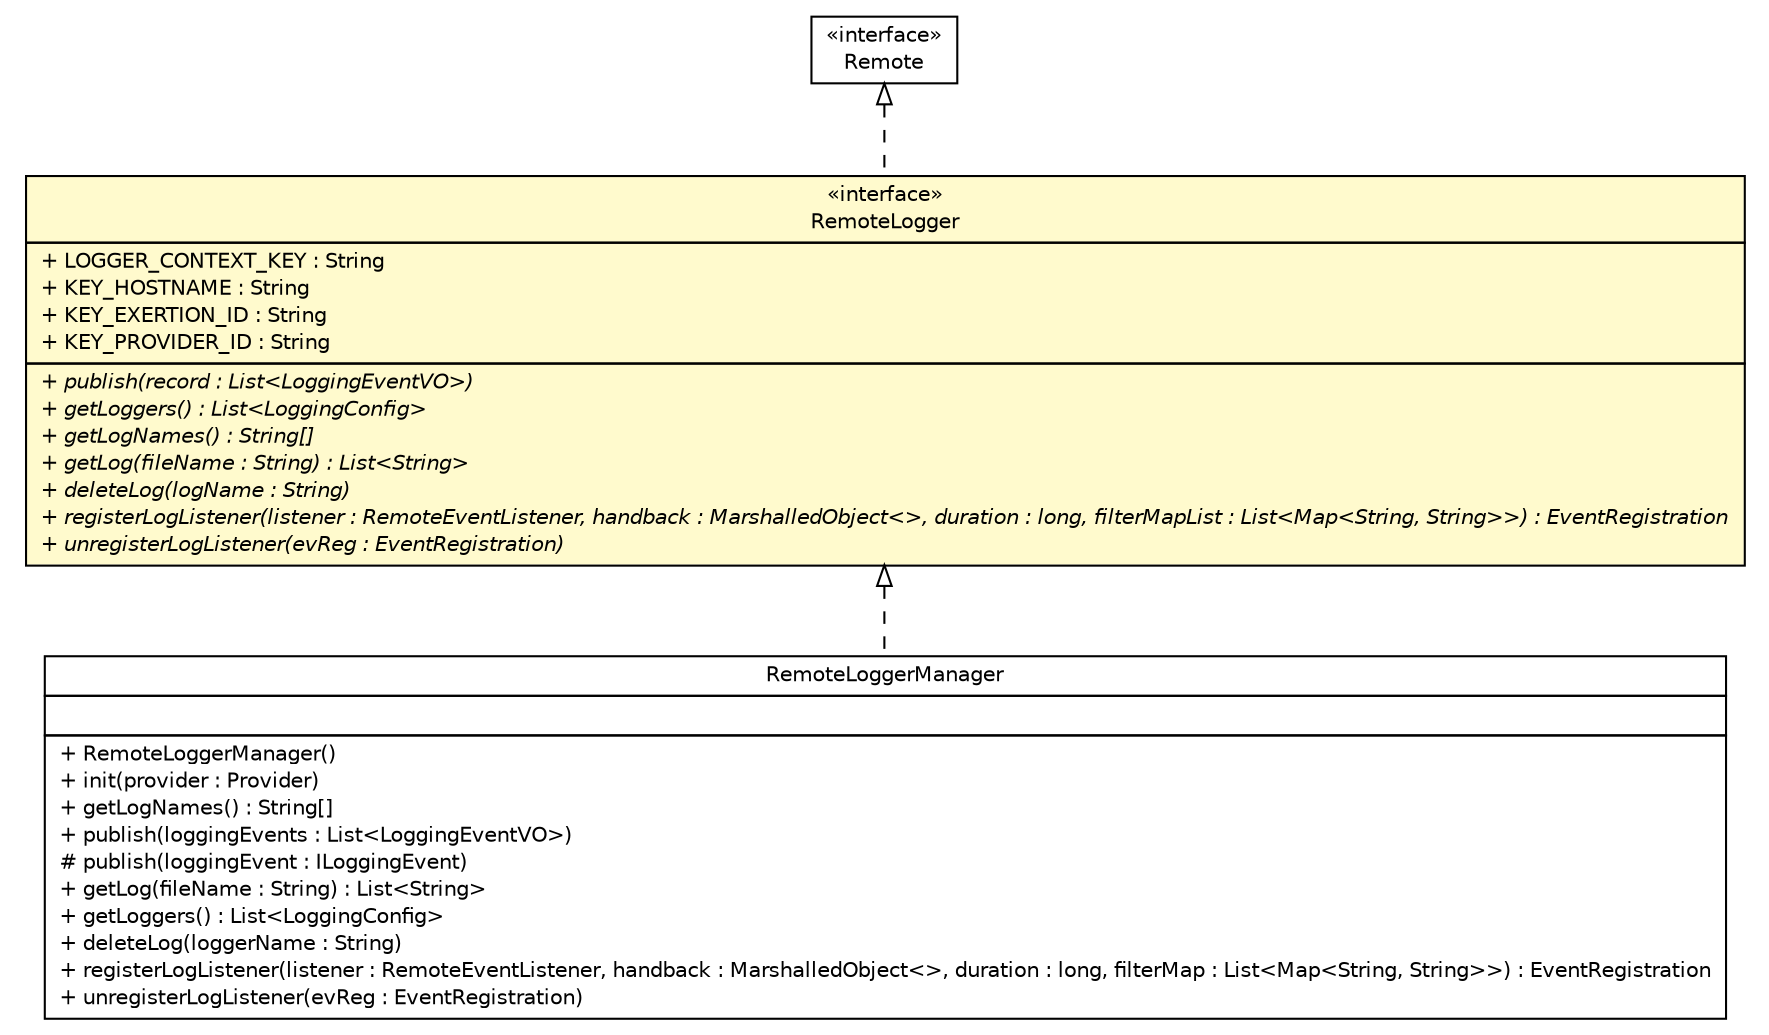 #!/usr/local/bin/dot
#
# Class diagram 
# Generated by UMLGraph version R5_6 (http://www.umlgraph.org/)
#

digraph G {
	edge [fontname="Helvetica",fontsize=10,labelfontname="Helvetica",labelfontsize=10];
	node [fontname="Helvetica",fontsize=10,shape=plaintext];
	nodesep=0.25;
	ranksep=0.5;
	// sorcer.core.RemoteLogger
	c454489 [label=<<table title="sorcer.core.RemoteLogger" border="0" cellborder="1" cellspacing="0" cellpadding="2" port="p" bgcolor="lemonChiffon" href="./RemoteLogger.html">
		<tr><td><table border="0" cellspacing="0" cellpadding="1">
<tr><td align="center" balign="center"> &#171;interface&#187; </td></tr>
<tr><td align="center" balign="center"> RemoteLogger </td></tr>
		</table></td></tr>
		<tr><td><table border="0" cellspacing="0" cellpadding="1">
<tr><td align="left" balign="left"> + LOGGER_CONTEXT_KEY : String </td></tr>
<tr><td align="left" balign="left"> + KEY_HOSTNAME : String </td></tr>
<tr><td align="left" balign="left"> + KEY_EXERTION_ID : String </td></tr>
<tr><td align="left" balign="left"> + KEY_PROVIDER_ID : String </td></tr>
		</table></td></tr>
		<tr><td><table border="0" cellspacing="0" cellpadding="1">
<tr><td align="left" balign="left"><font face="Helvetica-Oblique" point-size="10.0"> + publish(record : List&lt;LoggingEventVO&gt;) </font></td></tr>
<tr><td align="left" balign="left"><font face="Helvetica-Oblique" point-size="10.0"> + getLoggers() : List&lt;LoggingConfig&gt; </font></td></tr>
<tr><td align="left" balign="left"><font face="Helvetica-Oblique" point-size="10.0"> + getLogNames() : String[] </font></td></tr>
<tr><td align="left" balign="left"><font face="Helvetica-Oblique" point-size="10.0"> + getLog(fileName : String) : List&lt;String&gt; </font></td></tr>
<tr><td align="left" balign="left"><font face="Helvetica-Oblique" point-size="10.0"> + deleteLog(logName : String) </font></td></tr>
<tr><td align="left" balign="left"><font face="Helvetica-Oblique" point-size="10.0"> + registerLogListener(listener : RemoteEventListener, handback : MarshalledObject&lt;&gt;, duration : long, filterMapList : List&lt;Map&lt;String, String&gt;&gt;) : EventRegistration </font></td></tr>
<tr><td align="left" balign="left"><font face="Helvetica-Oblique" point-size="10.0"> + unregisterLogListener(evReg : EventRegistration) </font></td></tr>
		</table></td></tr>
		</table>>, URL="./RemoteLogger.html", fontname="Helvetica", fontcolor="black", fontsize=10.0];
	// sorcer.core.provider.logger.RemoteLoggerManager
	c455013 [label=<<table title="sorcer.core.provider.logger.RemoteLoggerManager" border="0" cellborder="1" cellspacing="0" cellpadding="2" port="p" href="./provider/logger/RemoteLoggerManager.html">
		<tr><td><table border="0" cellspacing="0" cellpadding="1">
<tr><td align="center" balign="center"> RemoteLoggerManager </td></tr>
		</table></td></tr>
		<tr><td><table border="0" cellspacing="0" cellpadding="1">
<tr><td align="left" balign="left">  </td></tr>
		</table></td></tr>
		<tr><td><table border="0" cellspacing="0" cellpadding="1">
<tr><td align="left" balign="left"> + RemoteLoggerManager() </td></tr>
<tr><td align="left" balign="left"> + init(provider : Provider) </td></tr>
<tr><td align="left" balign="left"> + getLogNames() : String[] </td></tr>
<tr><td align="left" balign="left"> + publish(loggingEvents : List&lt;LoggingEventVO&gt;) </td></tr>
<tr><td align="left" balign="left"> # publish(loggingEvent : ILoggingEvent) </td></tr>
<tr><td align="left" balign="left"> + getLog(fileName : String) : List&lt;String&gt; </td></tr>
<tr><td align="left" balign="left"> + getLoggers() : List&lt;LoggingConfig&gt; </td></tr>
<tr><td align="left" balign="left"> + deleteLog(loggerName : String) </td></tr>
<tr><td align="left" balign="left"> + registerLogListener(listener : RemoteEventListener, handback : MarshalledObject&lt;&gt;, duration : long, filterMap : List&lt;Map&lt;String, String&gt;&gt;) : EventRegistration </td></tr>
<tr><td align="left" balign="left"> + unregisterLogListener(evReg : EventRegistration) </td></tr>
		</table></td></tr>
		</table>>, URL="./provider/logger/RemoteLoggerManager.html", fontname="Helvetica", fontcolor="black", fontsize=10.0];
	//sorcer.core.RemoteLogger implements java.rmi.Remote
	c455157:p -> c454489:p [dir=back,arrowtail=empty,style=dashed];
	//sorcer.core.provider.logger.RemoteLoggerManager implements sorcer.core.RemoteLogger
	c454489:p -> c455013:p [dir=back,arrowtail=empty,style=dashed];
	// java.rmi.Remote
	c455157 [label=<<table title="java.rmi.Remote" border="0" cellborder="1" cellspacing="0" cellpadding="2" port="p" href="http://docs.oracle.com/javase/7/docs/api/java/rmi/Remote.html">
		<tr><td><table border="0" cellspacing="0" cellpadding="1">
<tr><td align="center" balign="center"> &#171;interface&#187; </td></tr>
<tr><td align="center" balign="center"> Remote </td></tr>
		</table></td></tr>
		</table>>, URL="http://docs.oracle.com/javase/7/docs/api/java/rmi/Remote.html", fontname="Helvetica", fontcolor="black", fontsize=10.0];
}

